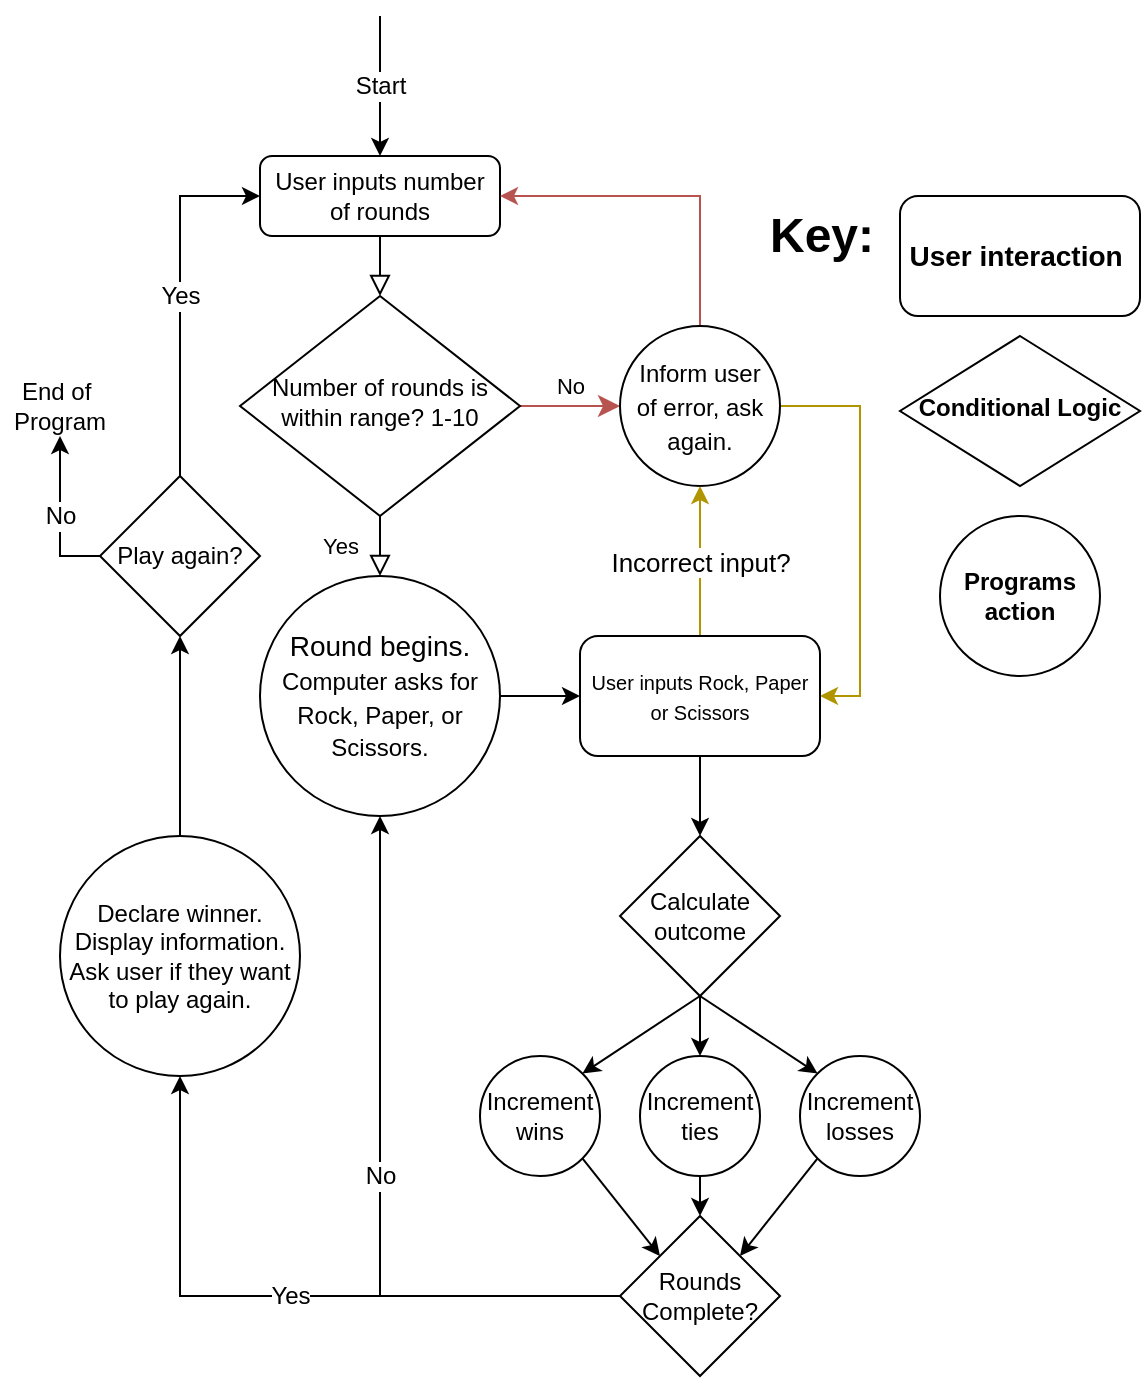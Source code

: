 <mxfile version="20.8.20" type="github">
  <diagram id="C5RBs43oDa-KdzZeNtuy" name="Page-1">
    <mxGraphModel dx="750" dy="418" grid="1" gridSize="10" guides="1" tooltips="1" connect="1" arrows="1" fold="1" page="1" pageScale="0.75" pageWidth="827" pageHeight="1169" math="0" shadow="0">
      <root>
        <mxCell id="WIyWlLk6GJQsqaUBKTNV-0" />
        <mxCell id="WIyWlLk6GJQsqaUBKTNV-1" parent="WIyWlLk6GJQsqaUBKTNV-0" />
        <mxCell id="WIyWlLk6GJQsqaUBKTNV-2" value="" style="rounded=0;html=1;jettySize=auto;orthogonalLoop=1;fontSize=11;endArrow=block;endFill=0;endSize=8;strokeWidth=1;shadow=0;labelBackgroundColor=none;edgeStyle=orthogonalEdgeStyle;" parent="WIyWlLk6GJQsqaUBKTNV-1" source="WIyWlLk6GJQsqaUBKTNV-3" target="WIyWlLk6GJQsqaUBKTNV-6" edge="1">
          <mxGeometry relative="1" as="geometry" />
        </mxCell>
        <mxCell id="WIyWlLk6GJQsqaUBKTNV-3" value="User inputs number of rounds" style="rounded=1;whiteSpace=wrap;html=1;fontSize=12;glass=0;strokeWidth=1;shadow=0;" parent="WIyWlLk6GJQsqaUBKTNV-1" vertex="1">
          <mxGeometry x="160" y="80" width="120" height="40" as="geometry" />
        </mxCell>
        <mxCell id="WIyWlLk6GJQsqaUBKTNV-4" value="Yes" style="rounded=0;html=1;jettySize=auto;orthogonalLoop=1;fontSize=11;endArrow=block;endFill=0;endSize=8;strokeWidth=1;shadow=0;labelBackgroundColor=none;edgeStyle=orthogonalEdgeStyle;verticalAlign=middle;" parent="WIyWlLk6GJQsqaUBKTNV-1" source="WIyWlLk6GJQsqaUBKTNV-6" target="6g-88RFjDBhZzDgMEpjZ-5" edge="1">
          <mxGeometry y="20" relative="1" as="geometry">
            <mxPoint as="offset" />
            <mxPoint x="220" y="310" as="targetPoint" />
          </mxGeometry>
        </mxCell>
        <mxCell id="WIyWlLk6GJQsqaUBKTNV-5" value="No" style="edgeStyle=orthogonalEdgeStyle;rounded=0;html=1;jettySize=auto;orthogonalLoop=1;fontSize=11;endArrow=classic;endFill=1;endSize=8;strokeWidth=1;shadow=0;labelBackgroundColor=none;entryX=0;entryY=0.5;entryDx=0;entryDy=0;labelBorderColor=none;fillColor=#f8cecc;strokeColor=#b85450;" parent="WIyWlLk6GJQsqaUBKTNV-1" source="WIyWlLk6GJQsqaUBKTNV-6" target="6g-88RFjDBhZzDgMEpjZ-7" edge="1">
          <mxGeometry y="10" relative="1" as="geometry">
            <mxPoint as="offset" />
            <mxPoint x="340" y="205" as="targetPoint" />
          </mxGeometry>
        </mxCell>
        <mxCell id="WIyWlLk6GJQsqaUBKTNV-6" value="&lt;font style=&quot;font-size: 12px;&quot;&gt;Number of rounds is within range? 1-10&lt;br&gt;&lt;/font&gt;" style="rhombus;whiteSpace=wrap;html=1;shadow=0;fontFamily=Helvetica;fontSize=12;align=center;strokeWidth=1;spacing=6;spacingTop=-4;" parent="WIyWlLk6GJQsqaUBKTNV-1" vertex="1">
          <mxGeometry x="150" y="150" width="140" height="110" as="geometry" />
        </mxCell>
        <mxCell id="6g-88RFjDBhZzDgMEpjZ-0" style="edgeStyle=orthogonalEdgeStyle;rounded=0;orthogonalLoop=1;jettySize=auto;html=1;entryX=1;entryY=0.5;entryDx=0;entryDy=0;strokeColor=#b85450;startArrow=none;exitX=0.5;exitY=0;exitDx=0;exitDy=0;fillColor=#f8cecc;" edge="1" parent="WIyWlLk6GJQsqaUBKTNV-1" source="6g-88RFjDBhZzDgMEpjZ-7" target="WIyWlLk6GJQsqaUBKTNV-3">
          <mxGeometry relative="1" as="geometry">
            <mxPoint x="390" y="100" as="targetPoint" />
            <mxPoint x="390" y="185" as="sourcePoint" />
            <Array as="points" />
          </mxGeometry>
        </mxCell>
        <mxCell id="6g-88RFjDBhZzDgMEpjZ-1" value="&lt;b&gt;Conditional Logic&lt;/b&gt;" style="rhombus;whiteSpace=wrap;html=1;shadow=0;fontFamily=Helvetica;fontSize=12;align=center;strokeWidth=1;spacing=6;spacingTop=-4;" vertex="1" parent="WIyWlLk6GJQsqaUBKTNV-1">
          <mxGeometry x="480" y="170" width="120" height="75" as="geometry" />
        </mxCell>
        <mxCell id="6g-88RFjDBhZzDgMEpjZ-2" value="&lt;b&gt;Programs&lt;br&gt;action&lt;/b&gt;" style="ellipse;whiteSpace=wrap;html=1;aspect=fixed;fontSize=12;" vertex="1" parent="WIyWlLk6GJQsqaUBKTNV-1">
          <mxGeometry x="500" y="260" width="80" height="80" as="geometry" />
        </mxCell>
        <mxCell id="6g-88RFjDBhZzDgMEpjZ-3" value="&lt;font style=&quot;font-size: 14px;&quot;&gt;&lt;b&gt;User interaction&amp;nbsp;&lt;/b&gt;&lt;/font&gt;" style="rounded=1;whiteSpace=wrap;html=1;fontSize=12;" vertex="1" parent="WIyWlLk6GJQsqaUBKTNV-1">
          <mxGeometry x="480" y="100" width="120" height="60" as="geometry" />
        </mxCell>
        <mxCell id="6g-88RFjDBhZzDgMEpjZ-4" value="&lt;h1&gt;Key:&lt;/h1&gt;" style="text;html=1;strokeColor=none;fillColor=none;spacing=5;spacingTop=-20;whiteSpace=wrap;overflow=hidden;rounded=0;fontSize=12;" vertex="1" parent="WIyWlLk6GJQsqaUBKTNV-1">
          <mxGeometry x="410" y="100" width="60" height="40" as="geometry" />
        </mxCell>
        <mxCell id="6g-88RFjDBhZzDgMEpjZ-10" value="" style="edgeStyle=orthogonalEdgeStyle;rounded=0;orthogonalLoop=1;jettySize=auto;html=1;strokeColor=default;fontSize=12;" edge="1" parent="WIyWlLk6GJQsqaUBKTNV-1" source="6g-88RFjDBhZzDgMEpjZ-5" target="6g-88RFjDBhZzDgMEpjZ-9">
          <mxGeometry relative="1" as="geometry" />
        </mxCell>
        <mxCell id="6g-88RFjDBhZzDgMEpjZ-5" value="Round begins.&lt;br style=&quot;border-color: var(--border-color); font-size: 12px;&quot;&gt;&lt;span style=&quot;font-size: 12px;&quot;&gt;Computer asks for Rock, Paper, or Scissors.&lt;/span&gt;" style="ellipse;whiteSpace=wrap;html=1;aspect=fixed;fontSize=14;" vertex="1" parent="WIyWlLk6GJQsqaUBKTNV-1">
          <mxGeometry x="160" y="290" width="120" height="120" as="geometry" />
        </mxCell>
        <mxCell id="6g-88RFjDBhZzDgMEpjZ-12" style="edgeStyle=orthogonalEdgeStyle;rounded=0;orthogonalLoop=1;jettySize=auto;html=1;labelBorderColor=none;strokeColor=#B09500;fontSize=13;endArrow=classic;endFill=1;entryX=1;entryY=0.5;entryDx=0;entryDy=0;fillColor=#e3c800;" edge="1" parent="WIyWlLk6GJQsqaUBKTNV-1" source="6g-88RFjDBhZzDgMEpjZ-7" target="6g-88RFjDBhZzDgMEpjZ-9">
          <mxGeometry relative="1" as="geometry">
            <mxPoint x="460" y="350" as="targetPoint" />
            <Array as="points">
              <mxPoint x="460" y="205" />
              <mxPoint x="460" y="350" />
            </Array>
          </mxGeometry>
        </mxCell>
        <mxCell id="6g-88RFjDBhZzDgMEpjZ-7" value="&lt;font style=&quot;font-size: 12px;&quot;&gt;Inform user &lt;br&gt;of error, ask again.&lt;/font&gt;" style="ellipse;whiteSpace=wrap;html=1;aspect=fixed;fontSize=14;" vertex="1" parent="WIyWlLk6GJQsqaUBKTNV-1">
          <mxGeometry x="340" y="165" width="80" height="80" as="geometry" />
        </mxCell>
        <mxCell id="6g-88RFjDBhZzDgMEpjZ-11" value="Incorrect input?" style="edgeStyle=orthogonalEdgeStyle;rounded=0;orthogonalLoop=1;jettySize=auto;html=1;labelBorderColor=none;strokeColor=#B09500;fontSize=13;endArrow=classic;endFill=1;fillColor=#e3c800;" edge="1" parent="WIyWlLk6GJQsqaUBKTNV-1" source="6g-88RFjDBhZzDgMEpjZ-9" target="6g-88RFjDBhZzDgMEpjZ-7">
          <mxGeometry relative="1" as="geometry" />
        </mxCell>
        <mxCell id="6g-88RFjDBhZzDgMEpjZ-16" value="" style="edgeStyle=orthogonalEdgeStyle;rounded=0;orthogonalLoop=1;jettySize=auto;html=1;labelBorderColor=none;strokeColor=default;fontSize=12;endArrow=classic;endFill=1;" edge="1" parent="WIyWlLk6GJQsqaUBKTNV-1" source="6g-88RFjDBhZzDgMEpjZ-9" target="6g-88RFjDBhZzDgMEpjZ-15">
          <mxGeometry relative="1" as="geometry" />
        </mxCell>
        <mxCell id="6g-88RFjDBhZzDgMEpjZ-9" value="&lt;font size=&quot;1&quot;&gt;User inputs Rock, Paper or Scissors&lt;/font&gt;" style="rounded=1;whiteSpace=wrap;html=1;fontSize=12;" vertex="1" parent="WIyWlLk6GJQsqaUBKTNV-1">
          <mxGeometry x="320" y="320" width="120" height="60" as="geometry" />
        </mxCell>
        <mxCell id="6g-88RFjDBhZzDgMEpjZ-20" value="" style="edgeStyle=orthogonalEdgeStyle;rounded=0;orthogonalLoop=1;jettySize=auto;html=1;labelBorderColor=none;strokeColor=default;fontSize=12;endArrow=classic;endFill=1;" edge="1" parent="WIyWlLk6GJQsqaUBKTNV-1" source="6g-88RFjDBhZzDgMEpjZ-15" target="6g-88RFjDBhZzDgMEpjZ-18">
          <mxGeometry relative="1" as="geometry" />
        </mxCell>
        <mxCell id="6g-88RFjDBhZzDgMEpjZ-15" value="Calculate&lt;br&gt;outcome" style="rhombus;whiteSpace=wrap;html=1;fontSize=12;" vertex="1" parent="WIyWlLk6GJQsqaUBKTNV-1">
          <mxGeometry x="340" y="420" width="80" height="80" as="geometry" />
        </mxCell>
        <mxCell id="6g-88RFjDBhZzDgMEpjZ-17" value="Increment&lt;br&gt;wins" style="ellipse;whiteSpace=wrap;html=1;aspect=fixed;fontSize=12;" vertex="1" parent="WIyWlLk6GJQsqaUBKTNV-1">
          <mxGeometry x="270" y="530" width="60" height="60" as="geometry" />
        </mxCell>
        <mxCell id="6g-88RFjDBhZzDgMEpjZ-18" value="Increment&lt;br style=&quot;border-color: var(--border-color);&quot;&gt;ties" style="ellipse;whiteSpace=wrap;html=1;aspect=fixed;fontSize=12;" vertex="1" parent="WIyWlLk6GJQsqaUBKTNV-1">
          <mxGeometry x="350" y="530" width="60" height="60" as="geometry" />
        </mxCell>
        <mxCell id="6g-88RFjDBhZzDgMEpjZ-19" value="Increment&lt;br style=&quot;border-color: var(--border-color);&quot;&gt;losses" style="ellipse;whiteSpace=wrap;html=1;aspect=fixed;fontSize=12;" vertex="1" parent="WIyWlLk6GJQsqaUBKTNV-1">
          <mxGeometry x="430" y="530" width="60" height="60" as="geometry" />
        </mxCell>
        <mxCell id="6g-88RFjDBhZzDgMEpjZ-23" value="" style="endArrow=classic;html=1;rounded=0;labelBorderColor=none;strokeColor=default;fontSize=12;entryX=0;entryY=0;entryDx=0;entryDy=0;" edge="1" parent="WIyWlLk6GJQsqaUBKTNV-1" target="6g-88RFjDBhZzDgMEpjZ-19">
          <mxGeometry width="50" height="50" relative="1" as="geometry">
            <mxPoint x="380" y="500" as="sourcePoint" />
            <mxPoint x="460" y="510" as="targetPoint" />
          </mxGeometry>
        </mxCell>
        <mxCell id="6g-88RFjDBhZzDgMEpjZ-24" value="" style="endArrow=classic;html=1;rounded=0;labelBorderColor=none;strokeColor=default;fontSize=12;entryX=1;entryY=0;entryDx=0;entryDy=0;" edge="1" parent="WIyWlLk6GJQsqaUBKTNV-1" target="6g-88RFjDBhZzDgMEpjZ-17">
          <mxGeometry width="50" height="50" relative="1" as="geometry">
            <mxPoint x="380" y="500" as="sourcePoint" />
            <mxPoint x="310" y="460" as="targetPoint" />
          </mxGeometry>
        </mxCell>
        <mxCell id="6g-88RFjDBhZzDgMEpjZ-25" value="Rounds&lt;br&gt;Complete?" style="rhombus;whiteSpace=wrap;html=1;fontSize=12;" vertex="1" parent="WIyWlLk6GJQsqaUBKTNV-1">
          <mxGeometry x="340" y="610" width="80" height="80" as="geometry" />
        </mxCell>
        <mxCell id="6g-88RFjDBhZzDgMEpjZ-26" value="" style="endArrow=classic;html=1;rounded=0;labelBorderColor=none;strokeColor=default;fontSize=12;entryX=0;entryY=0;entryDx=0;entryDy=0;exitX=1;exitY=1;exitDx=0;exitDy=0;" edge="1" parent="WIyWlLk6GJQsqaUBKTNV-1" source="6g-88RFjDBhZzDgMEpjZ-17" target="6g-88RFjDBhZzDgMEpjZ-25">
          <mxGeometry width="50" height="50" relative="1" as="geometry">
            <mxPoint x="330" y="590" as="sourcePoint" />
            <mxPoint x="380" y="540" as="targetPoint" />
          </mxGeometry>
        </mxCell>
        <mxCell id="6g-88RFjDBhZzDgMEpjZ-27" value="" style="endArrow=classic;html=1;rounded=0;labelBorderColor=none;strokeColor=default;fontSize=12;entryX=0.5;entryY=0;entryDx=0;entryDy=0;exitX=0.5;exitY=1;exitDx=0;exitDy=0;" edge="1" parent="WIyWlLk6GJQsqaUBKTNV-1" source="6g-88RFjDBhZzDgMEpjZ-18" target="6g-88RFjDBhZzDgMEpjZ-25">
          <mxGeometry width="50" height="50" relative="1" as="geometry">
            <mxPoint x="330" y="590" as="sourcePoint" />
            <mxPoint x="380" y="540" as="targetPoint" />
          </mxGeometry>
        </mxCell>
        <mxCell id="6g-88RFjDBhZzDgMEpjZ-28" value="" style="endArrow=classic;html=1;rounded=0;labelBorderColor=none;strokeColor=default;fontSize=12;exitX=0;exitY=1;exitDx=0;exitDy=0;entryX=1;entryY=0;entryDx=0;entryDy=0;" edge="1" parent="WIyWlLk6GJQsqaUBKTNV-1" source="6g-88RFjDBhZzDgMEpjZ-19" target="6g-88RFjDBhZzDgMEpjZ-25">
          <mxGeometry width="50" height="50" relative="1" as="geometry">
            <mxPoint x="330" y="590" as="sourcePoint" />
            <mxPoint x="380" y="540" as="targetPoint" />
          </mxGeometry>
        </mxCell>
        <mxCell id="6g-88RFjDBhZzDgMEpjZ-29" value="No" style="endArrow=classic;html=1;rounded=0;labelBorderColor=none;strokeColor=default;fontSize=12;exitX=0;exitY=0.5;exitDx=0;exitDy=0;entryX=0.5;entryY=1;entryDx=0;entryDy=0;" edge="1" parent="WIyWlLk6GJQsqaUBKTNV-1" source="6g-88RFjDBhZzDgMEpjZ-25" target="6g-88RFjDBhZzDgMEpjZ-5">
          <mxGeometry width="50" height="50" relative="1" as="geometry">
            <mxPoint x="330" y="580" as="sourcePoint" />
            <mxPoint x="220" y="620" as="targetPoint" />
            <Array as="points">
              <mxPoint x="220" y="650" />
            </Array>
          </mxGeometry>
        </mxCell>
        <mxCell id="6g-88RFjDBhZzDgMEpjZ-30" value="Yes" style="endArrow=classic;html=1;rounded=0;labelBorderColor=none;strokeColor=default;fontSize=12;exitX=0;exitY=0.5;exitDx=0;exitDy=0;" edge="1" parent="WIyWlLk6GJQsqaUBKTNV-1" source="6g-88RFjDBhZzDgMEpjZ-25" target="6g-88RFjDBhZzDgMEpjZ-31">
          <mxGeometry width="50" height="50" relative="1" as="geometry">
            <mxPoint x="330" y="580" as="sourcePoint" />
            <mxPoint x="120" y="570" as="targetPoint" />
            <Array as="points">
              <mxPoint x="120" y="650" />
            </Array>
          </mxGeometry>
        </mxCell>
        <mxCell id="6g-88RFjDBhZzDgMEpjZ-34" value="" style="edgeStyle=orthogonalEdgeStyle;rounded=0;orthogonalLoop=1;jettySize=auto;html=1;labelBorderColor=none;strokeColor=default;fontSize=12;endArrow=classic;endFill=1;" edge="1" parent="WIyWlLk6GJQsqaUBKTNV-1" source="6g-88RFjDBhZzDgMEpjZ-31" target="6g-88RFjDBhZzDgMEpjZ-33">
          <mxGeometry relative="1" as="geometry" />
        </mxCell>
        <mxCell id="6g-88RFjDBhZzDgMEpjZ-31" value="&lt;font style=&quot;font-size: 12px;&quot;&gt;Declare winner. Display information. Ask user if they want to play again.&lt;/font&gt;" style="ellipse;whiteSpace=wrap;html=1;aspect=fixed;fontSize=12;" vertex="1" parent="WIyWlLk6GJQsqaUBKTNV-1">
          <mxGeometry x="60" y="420" width="120" height="120" as="geometry" />
        </mxCell>
        <mxCell id="6g-88RFjDBhZzDgMEpjZ-33" value="Play again?" style="rhombus;whiteSpace=wrap;html=1;fontSize=12;" vertex="1" parent="WIyWlLk6GJQsqaUBKTNV-1">
          <mxGeometry x="80" y="240" width="80" height="80" as="geometry" />
        </mxCell>
        <mxCell id="6g-88RFjDBhZzDgMEpjZ-35" value="Yes" style="endArrow=classic;html=1;rounded=0;labelBorderColor=none;strokeColor=default;fontSize=12;exitX=0.5;exitY=0;exitDx=0;exitDy=0;entryX=0;entryY=0.5;entryDx=0;entryDy=0;" edge="1" parent="WIyWlLk6GJQsqaUBKTNV-1" source="6g-88RFjDBhZzDgMEpjZ-33" target="WIyWlLk6GJQsqaUBKTNV-3">
          <mxGeometry width="50" height="50" relative="1" as="geometry">
            <mxPoint x="220" y="380" as="sourcePoint" />
            <mxPoint x="270" y="330" as="targetPoint" />
            <Array as="points">
              <mxPoint x="120" y="100" />
            </Array>
          </mxGeometry>
        </mxCell>
        <mxCell id="6g-88RFjDBhZzDgMEpjZ-36" value="No" style="endArrow=classic;html=1;rounded=0;labelBorderColor=none;strokeColor=default;fontSize=12;exitX=0;exitY=0.5;exitDx=0;exitDy=0;entryX=0.5;entryY=1;entryDx=0;entryDy=0;" edge="1" parent="WIyWlLk6GJQsqaUBKTNV-1" source="6g-88RFjDBhZzDgMEpjZ-33" target="6g-88RFjDBhZzDgMEpjZ-37">
          <mxGeometry width="50" height="50" relative="1" as="geometry">
            <mxPoint x="210" y="360" as="sourcePoint" />
            <mxPoint x="50" y="280" as="targetPoint" />
            <Array as="points">
              <mxPoint x="60" y="280" />
            </Array>
          </mxGeometry>
        </mxCell>
        <mxCell id="6g-88RFjDBhZzDgMEpjZ-37" value="End of&amp;nbsp;&lt;br&gt;Program" style="text;html=1;strokeColor=none;fillColor=none;align=center;verticalAlign=middle;whiteSpace=wrap;rounded=0;fontSize=12;" vertex="1" parent="WIyWlLk6GJQsqaUBKTNV-1">
          <mxGeometry x="30" y="190" width="60" height="30" as="geometry" />
        </mxCell>
        <mxCell id="6g-88RFjDBhZzDgMEpjZ-38" value="Start" style="endArrow=classic;html=1;rounded=0;labelBorderColor=none;strokeColor=default;fontSize=12;entryX=0.5;entryY=0;entryDx=0;entryDy=0;" edge="1" parent="WIyWlLk6GJQsqaUBKTNV-1" target="WIyWlLk6GJQsqaUBKTNV-3">
          <mxGeometry width="50" height="50" relative="1" as="geometry">
            <mxPoint x="220" y="10" as="sourcePoint" />
            <mxPoint x="320" y="190" as="targetPoint" />
          </mxGeometry>
        </mxCell>
      </root>
    </mxGraphModel>
  </diagram>
</mxfile>
